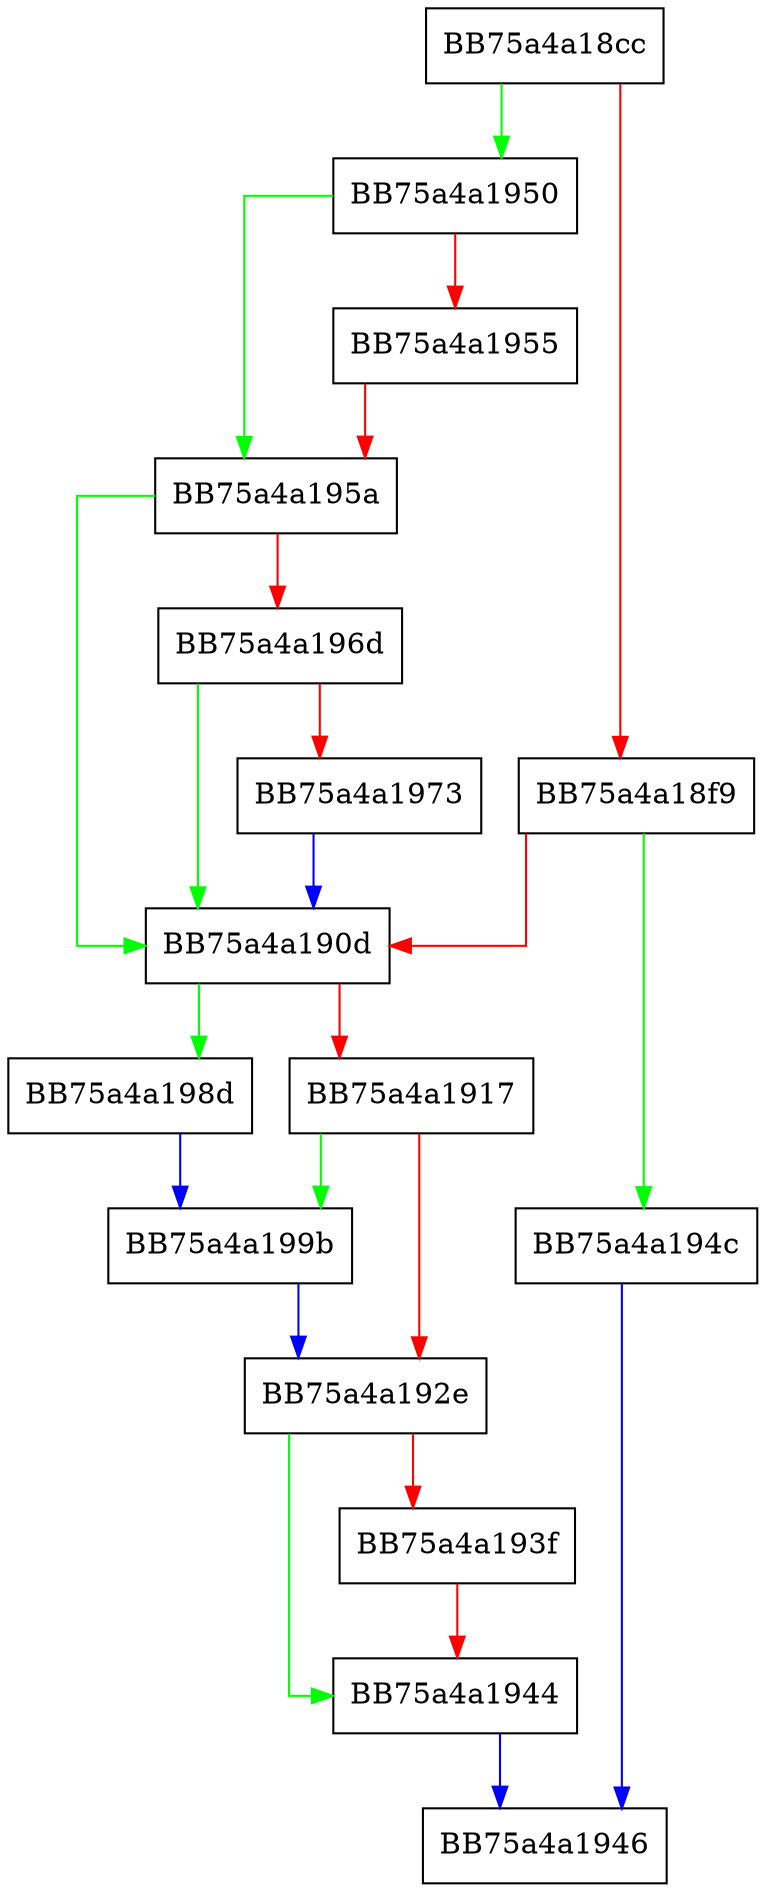 digraph IsCampEligibleForAdvancedSampleSubmission {
  node [shape="box"];
  graph [splines=ortho];
  BB75a4a18cc -> BB75a4a1950 [color="green"];
  BB75a4a18cc -> BB75a4a18f9 [color="red"];
  BB75a4a18f9 -> BB75a4a194c [color="green"];
  BB75a4a18f9 -> BB75a4a190d [color="red"];
  BB75a4a190d -> BB75a4a198d [color="green"];
  BB75a4a190d -> BB75a4a1917 [color="red"];
  BB75a4a1917 -> BB75a4a199b [color="green"];
  BB75a4a1917 -> BB75a4a192e [color="red"];
  BB75a4a192e -> BB75a4a1944 [color="green"];
  BB75a4a192e -> BB75a4a193f [color="red"];
  BB75a4a193f -> BB75a4a1944 [color="red"];
  BB75a4a1944 -> BB75a4a1946 [color="blue"];
  BB75a4a194c -> BB75a4a1946 [color="blue"];
  BB75a4a1950 -> BB75a4a195a [color="green"];
  BB75a4a1950 -> BB75a4a1955 [color="red"];
  BB75a4a1955 -> BB75a4a195a [color="red"];
  BB75a4a195a -> BB75a4a190d [color="green"];
  BB75a4a195a -> BB75a4a196d [color="red"];
  BB75a4a196d -> BB75a4a190d [color="green"];
  BB75a4a196d -> BB75a4a1973 [color="red"];
  BB75a4a1973 -> BB75a4a190d [color="blue"];
  BB75a4a198d -> BB75a4a199b [color="blue"];
  BB75a4a199b -> BB75a4a192e [color="blue"];
}